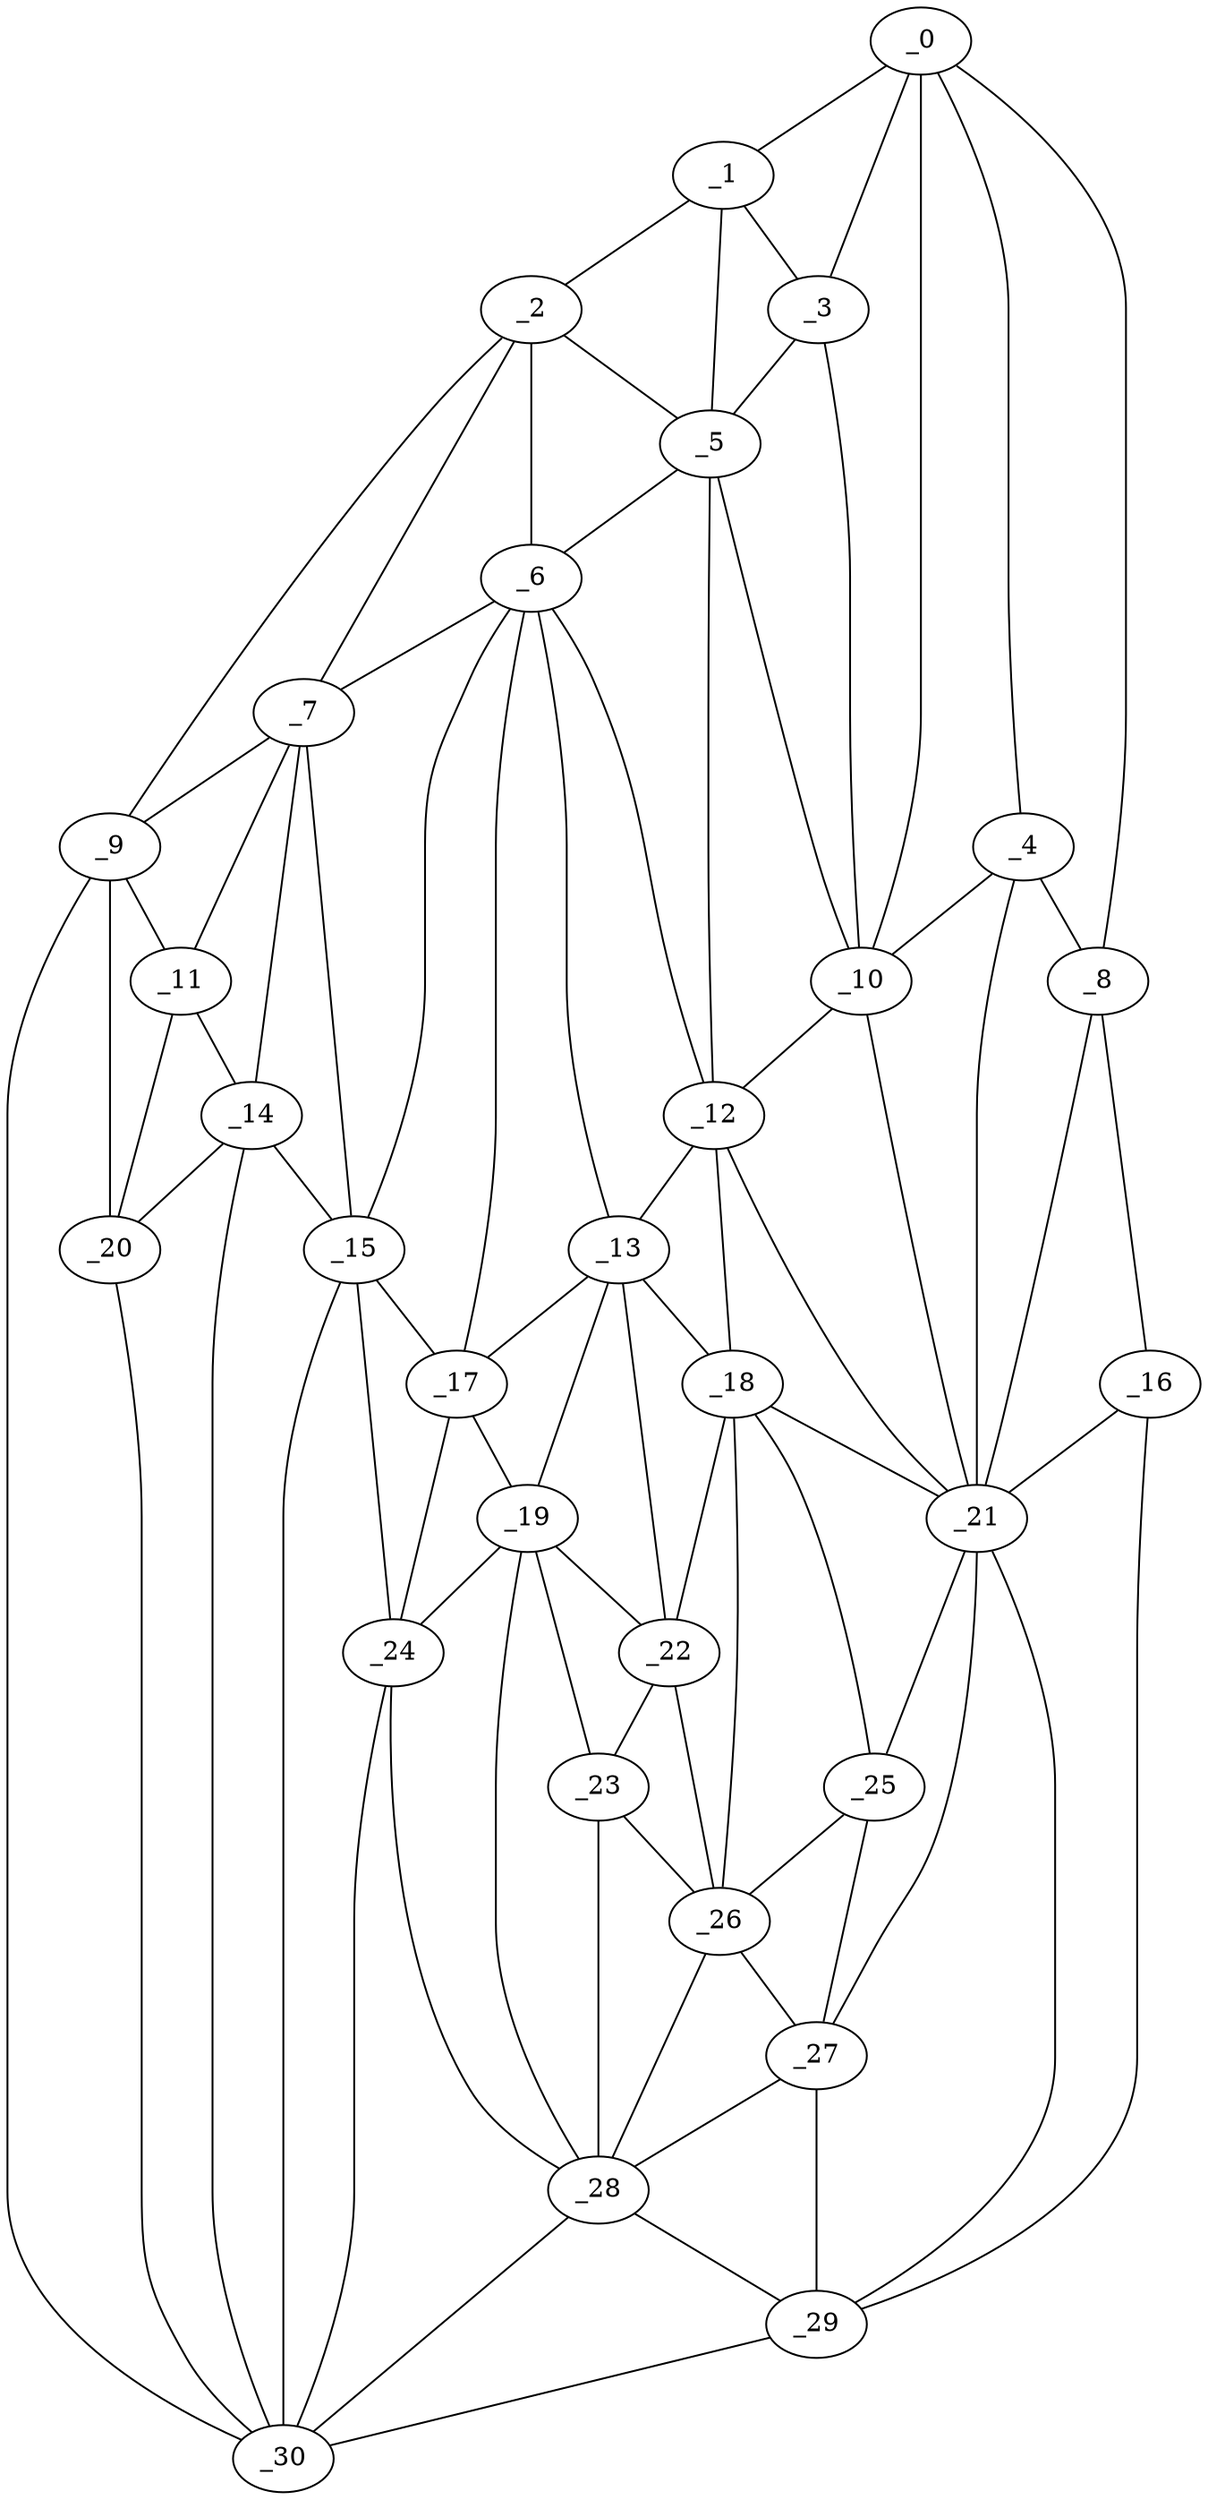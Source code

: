 graph "obj92__310.gxl" {
	_0	 [x=40,
		y=41];
	_1	 [x=40,
		y=57];
	_0 -- _1	 [valence=1];
	_3	 [x=43,
		y=57];
	_0 -- _3	 [valence=2];
	_4	 [x=45,
		y=33];
	_0 -- _4	 [valence=1];
	_8	 [x=49,
		y=7];
	_0 -- _8	 [valence=1];
	_10	 [x=51,
		y=55];
	_0 -- _10	 [valence=1];
	_2	 [x=41,
		y=102];
	_1 -- _2	 [valence=1];
	_1 -- _3	 [valence=1];
	_5	 [x=45,
		y=77];
	_1 -- _5	 [valence=2];
	_2 -- _5	 [valence=2];
	_6	 [x=47,
		y=83];
	_2 -- _6	 [valence=2];
	_7	 [x=48,
		y=110];
	_2 -- _7	 [valence=2];
	_9	 [x=50,
		y=123];
	_2 -- _9	 [valence=1];
	_3 -- _5	 [valence=2];
	_3 -- _10	 [valence=1];
	_4 -- _8	 [valence=1];
	_4 -- _10	 [valence=2];
	_21	 [x=82,
		y=32];
	_4 -- _21	 [valence=2];
	_5 -- _6	 [valence=1];
	_5 -- _10	 [valence=1];
	_12	 [x=65,
		y=65];
	_5 -- _12	 [valence=2];
	_6 -- _7	 [valence=2];
	_6 -- _12	 [valence=2];
	_13	 [x=73,
		y=73];
	_6 -- _13	 [valence=1];
	_15	 [x=77,
		y=97];
	_6 -- _15	 [valence=2];
	_17	 [x=78,
		y=94];
	_6 -- _17	 [valence=1];
	_7 -- _9	 [valence=1];
	_11	 [x=62,
		y=119];
	_7 -- _11	 [valence=2];
	_14	 [x=76,
		y=105];
	_7 -- _14	 [valence=1];
	_7 -- _15	 [valence=2];
	_16	 [x=78,
		y=6];
	_8 -- _16	 [valence=1];
	_8 -- _21	 [valence=2];
	_9 -- _11	 [valence=2];
	_20	 [x=81,
		y=113];
	_9 -- _20	 [valence=1];
	_30	 [x=91,
		y=110];
	_9 -- _30	 [valence=1];
	_10 -- _12	 [valence=2];
	_10 -- _21	 [valence=1];
	_11 -- _14	 [valence=2];
	_11 -- _20	 [valence=2];
	_12 -- _13	 [valence=2];
	_18	 [x=80,
		y=62];
	_12 -- _18	 [valence=2];
	_12 -- _21	 [valence=2];
	_13 -- _17	 [valence=2];
	_13 -- _18	 [valence=1];
	_19	 [x=80,
		y=78];
	_13 -- _19	 [valence=2];
	_22	 [x=82,
		y=70];
	_13 -- _22	 [valence=2];
	_14 -- _15	 [valence=2];
	_14 -- _20	 [valence=2];
	_14 -- _30	 [valence=2];
	_15 -- _17	 [valence=2];
	_24	 [x=85,
		y=92];
	_15 -- _24	 [valence=1];
	_15 -- _30	 [valence=1];
	_16 -- _21	 [valence=1];
	_29	 [x=90,
		y=39];
	_16 -- _29	 [valence=1];
	_17 -- _19	 [valence=2];
	_17 -- _24	 [valence=2];
	_18 -- _21	 [valence=2];
	_18 -- _22	 [valence=2];
	_25	 [x=86,
		y=56];
	_18 -- _25	 [valence=1];
	_26	 [x=86,
		y=67];
	_18 -- _26	 [valence=2];
	_19 -- _22	 [valence=2];
	_23	 [x=84,
		y=73];
	_19 -- _23	 [valence=1];
	_19 -- _24	 [valence=1];
	_28	 [x=89,
		y=92];
	_19 -- _28	 [valence=2];
	_20 -- _30	 [valence=1];
	_21 -- _25	 [valence=2];
	_27	 [x=89,
		y=46];
	_21 -- _27	 [valence=1];
	_21 -- _29	 [valence=2];
	_22 -- _23	 [valence=2];
	_22 -- _26	 [valence=1];
	_23 -- _26	 [valence=2];
	_23 -- _28	 [valence=1];
	_24 -- _28	 [valence=2];
	_24 -- _30	 [valence=1];
	_25 -- _26	 [valence=2];
	_25 -- _27	 [valence=1];
	_26 -- _27	 [valence=1];
	_26 -- _28	 [valence=2];
	_27 -- _28	 [valence=2];
	_27 -- _29	 [valence=2];
	_28 -- _29	 [valence=1];
	_28 -- _30	 [valence=1];
	_29 -- _30	 [valence=1];
}
